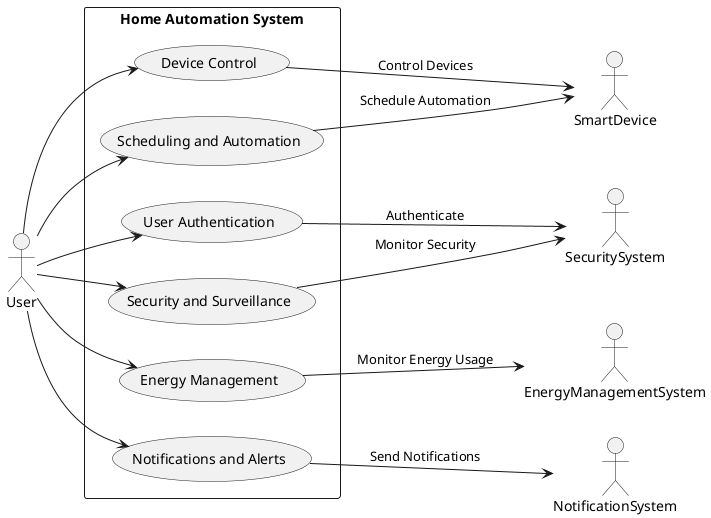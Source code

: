 @startuml

left to right direction

actor User as U
actor SmartDevice as SD
actor SecuritySystem as SS
actor EnergyManagementSystem as EMS
actor NotificationSystem as NS

rectangle "Home Automation System" {
    usecase "User Authentication" as UA
    usecase "Device Control" as DC
    usecase "Scheduling and Automation" as SA
    usecase "Energy Management" as EM
    usecase "Security and Surveillance" as SSur
    usecase "Notifications and Alerts" as NA
}

U --> UA
U --> DC
U --> SA
U --> EM
U --> SSur
U --> NA

UA --> SS : Authenticate
DC --> SD : Control Devices
SA --> SD : Schedule Automation
EM --> EMS : Monitor Energy Usage
SSur --> SS : Monitor Security
NA --> NS : Send Notifications

@enduml